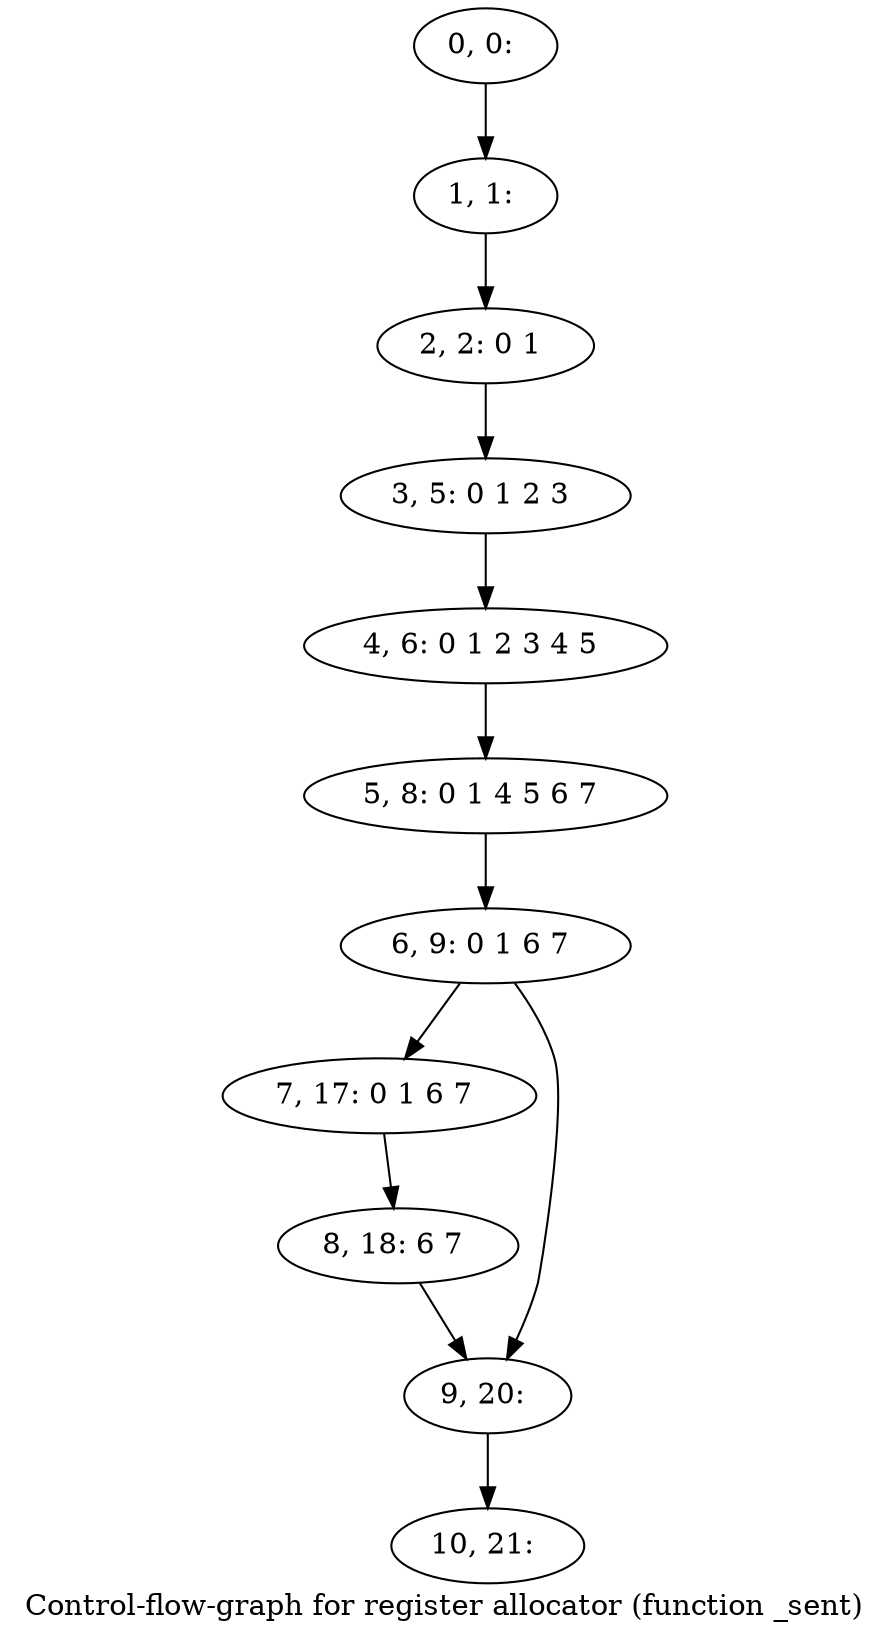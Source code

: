 digraph G {
graph [label="Control-flow-graph for register allocator (function _sent)"]
0[label="0, 0: "];
1[label="1, 1: "];
2[label="2, 2: 0 1 "];
3[label="3, 5: 0 1 2 3 "];
4[label="4, 6: 0 1 2 3 4 5 "];
5[label="5, 8: 0 1 4 5 6 7 "];
6[label="6, 9: 0 1 6 7 "];
7[label="7, 17: 0 1 6 7 "];
8[label="8, 18: 6 7 "];
9[label="9, 20: "];
10[label="10, 21: "];
0->1 ;
1->2 ;
2->3 ;
3->4 ;
4->5 ;
5->6 ;
6->7 ;
6->9 ;
7->8 ;
8->9 ;
9->10 ;
}
